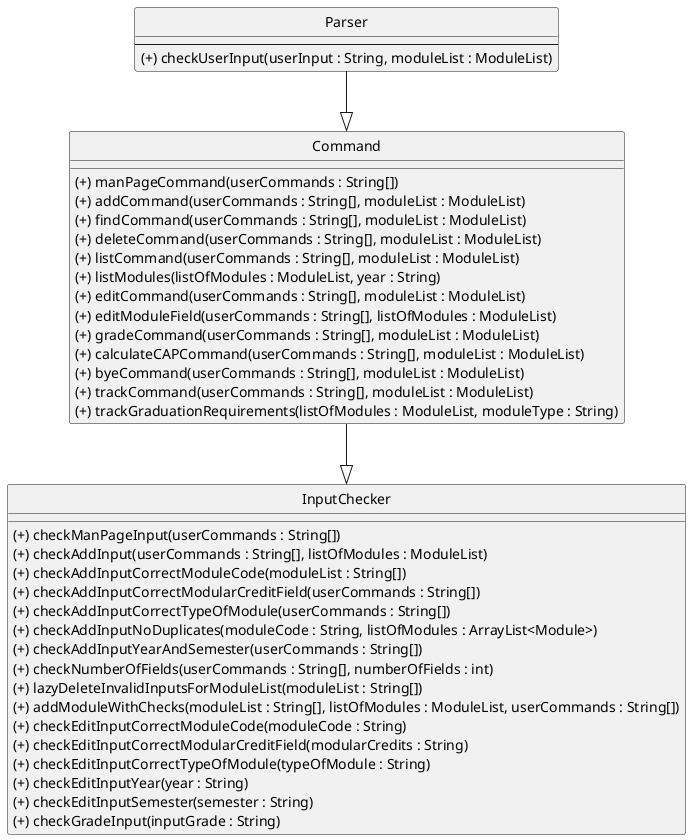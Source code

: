 @startuml
'https://plantuml.com/class-diagram
hide circle

interface Parser


class Parser {
--
(+) checkUserInput(userInput : String, moduleList : ModuleList)
}

Parser --|> Command

class Command {
__
(+) manPageCommand(userCommands : String[])
(+) addCommand(userCommands : String[], moduleList : ModuleList)
(+) findCommand(userCommands : String[], moduleList : ModuleList)
(+) deleteCommand(userCommands : String[], moduleList : ModuleList)
(+) listCommand(userCommands : String[], moduleList : ModuleList)
(+) listModules(listOfModules : ModuleList, year : String)
(+) editCommand(userCommands : String[], moduleList : ModuleList)
(+) editModuleField(userCommands : String[], listOfModules : ModuleList)
(+) gradeCommand(userCommands : String[], moduleList : ModuleList)
(+) calculateCAPCommand(userCommands : String[], moduleList : ModuleList)
(+) byeCommand(userCommands : String[], moduleList : ModuleList)
(+) trackCommand(userCommands : String[], moduleList : ModuleList)
(+) trackGraduationRequirements(listOfModules : ModuleList, moduleType : String)
}

Command --|> InputChecker

class InputChecker {
__
(+) checkManPageInput(userCommands : String[])
(+) checkAddInput(userCommands : String[], listOfModules : ModuleList)
(+) checkAddInputCorrectModuleCode(moduleList : String[])
(+) checkAddInputCorrectModularCreditField(userCommands : String[])
(+) checkAddInputCorrectTypeOfModule(userCommands : String[])
(+) checkAddInputNoDuplicates(moduleCode : String, listOfModules : ArrayList<Module>)
(+) checkAddInputYearAndSemester(userCommands : String[])
(+) checkNumberOfFields(userCommands : String[], numberOfFields : int)
(+) lazyDeleteInvalidInputsForModuleList(moduleList : String[])
(+) addModuleWithChecks(moduleList : String[], listOfModules : ModuleList, userCommands : String[])
(+) checkEditInputCorrectModuleCode(moduleCode : String)
(+) checkEditInputCorrectModularCreditField(modularCredits : String)
(+) checkEditInputCorrectTypeOfModule(typeOfModule : String)
(+) checkEditInputYear(year : String)
(+) checkEditInputSemester(semester : String)
(+) checkGradeInput(inputGrade : String)
}

@enduml
